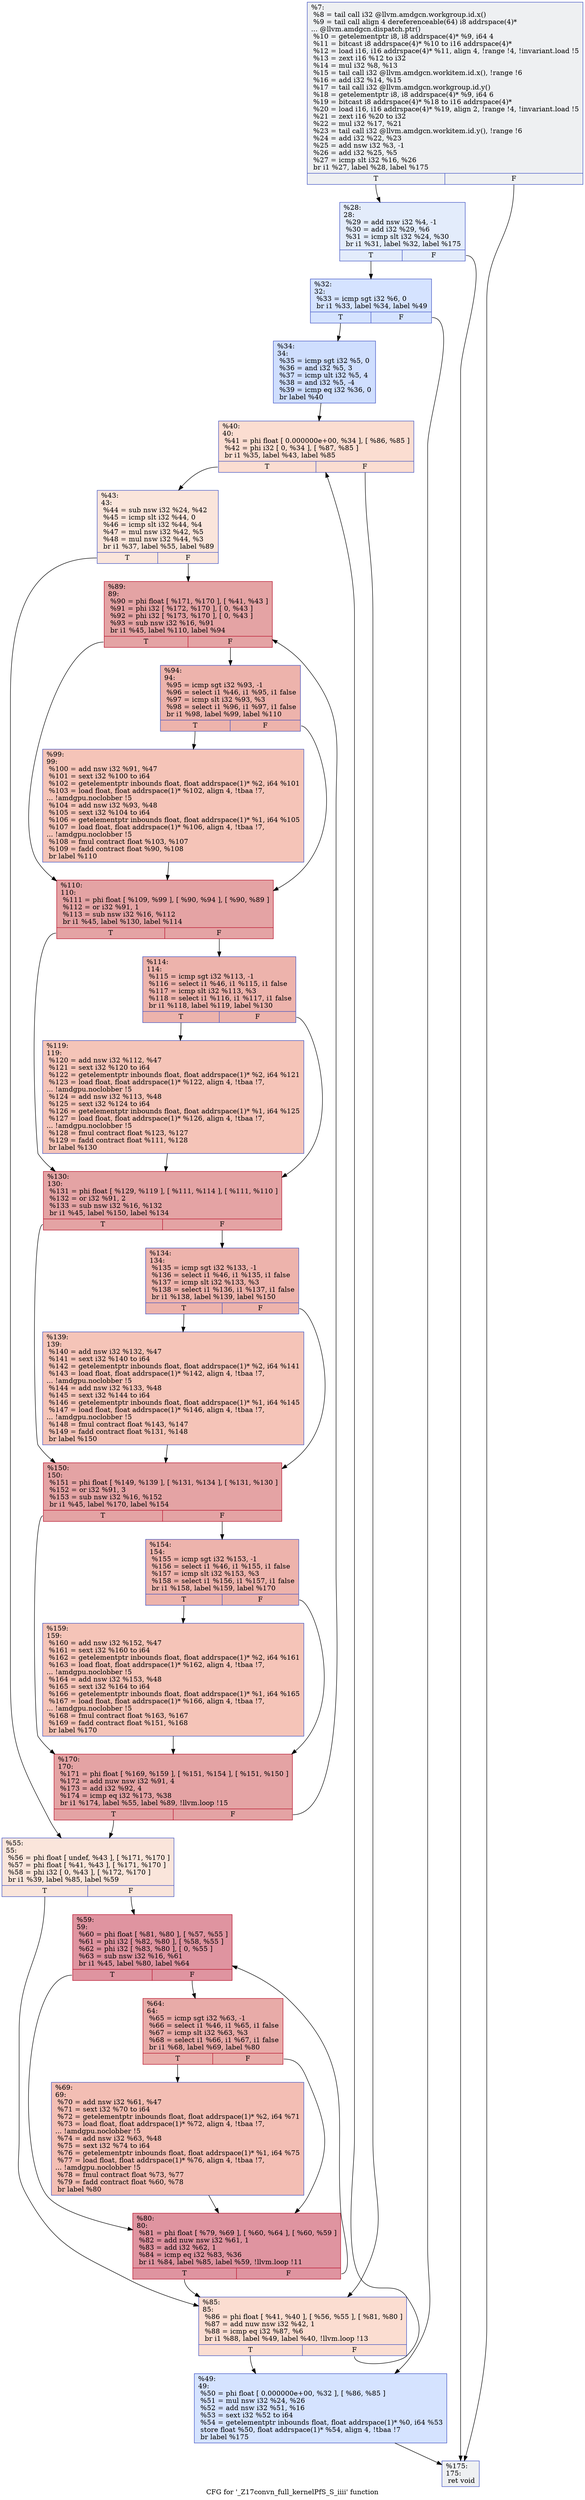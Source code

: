 digraph "CFG for '_Z17convn_full_kernelPfS_S_iiii' function" {
	label="CFG for '_Z17convn_full_kernelPfS_S_iiii' function";

	Node0x4c2b170 [shape=record,color="#3d50c3ff", style=filled, fillcolor="#d9dce170",label="{%7:\l  %8 = tail call i32 @llvm.amdgcn.workgroup.id.x()\l  %9 = tail call align 4 dereferenceable(64) i8 addrspace(4)*\l... @llvm.amdgcn.dispatch.ptr()\l  %10 = getelementptr i8, i8 addrspace(4)* %9, i64 4\l  %11 = bitcast i8 addrspace(4)* %10 to i16 addrspace(4)*\l  %12 = load i16, i16 addrspace(4)* %11, align 4, !range !4, !invariant.load !5\l  %13 = zext i16 %12 to i32\l  %14 = mul i32 %8, %13\l  %15 = tail call i32 @llvm.amdgcn.workitem.id.x(), !range !6\l  %16 = add i32 %14, %15\l  %17 = tail call i32 @llvm.amdgcn.workgroup.id.y()\l  %18 = getelementptr i8, i8 addrspace(4)* %9, i64 6\l  %19 = bitcast i8 addrspace(4)* %18 to i16 addrspace(4)*\l  %20 = load i16, i16 addrspace(4)* %19, align 2, !range !4, !invariant.load !5\l  %21 = zext i16 %20 to i32\l  %22 = mul i32 %17, %21\l  %23 = tail call i32 @llvm.amdgcn.workitem.id.y(), !range !6\l  %24 = add i32 %22, %23\l  %25 = add nsw i32 %3, -1\l  %26 = add i32 %25, %5\l  %27 = icmp slt i32 %16, %26\l  br i1 %27, label %28, label %175\l|{<s0>T|<s1>F}}"];
	Node0x4c2b170:s0 -> Node0x4c2eba0;
	Node0x4c2b170:s1 -> Node0x4c2ec30;
	Node0x4c2eba0 [shape=record,color="#3d50c3ff", style=filled, fillcolor="#bfd3f670",label="{%28:\l28:                                               \l  %29 = add nsw i32 %4, -1\l  %30 = add i32 %29, %6\l  %31 = icmp slt i32 %24, %30\l  br i1 %31, label %32, label %175\l|{<s0>T|<s1>F}}"];
	Node0x4c2eba0:s0 -> Node0x4c2ef20;
	Node0x4c2eba0:s1 -> Node0x4c2ec30;
	Node0x4c2ef20 [shape=record,color="#3d50c3ff", style=filled, fillcolor="#a1c0ff70",label="{%32:\l32:                                               \l  %33 = icmp sgt i32 %6, 0\l  br i1 %33, label %34, label %49\l|{<s0>T|<s1>F}}"];
	Node0x4c2ef20:s0 -> Node0x4c2d050;
	Node0x4c2ef20:s1 -> Node0x4c2f230;
	Node0x4c2d050 [shape=record,color="#3d50c3ff", style=filled, fillcolor="#93b5fe70",label="{%34:\l34:                                               \l  %35 = icmp sgt i32 %5, 0\l  %36 = and i32 %5, 3\l  %37 = icmp ult i32 %5, 4\l  %38 = and i32 %5, -4\l  %39 = icmp eq i32 %36, 0\l  br label %40\l}"];
	Node0x4c2d050 -> Node0x4c2f6d0;
	Node0x4c2f6d0 [shape=record,color="#3d50c3ff", style=filled, fillcolor="#f7b39670",label="{%40:\l40:                                               \l  %41 = phi float [ 0.000000e+00, %34 ], [ %86, %85 ]\l  %42 = phi i32 [ 0, %34 ], [ %87, %85 ]\l  br i1 %35, label %43, label %85\l|{<s0>T|<s1>F}}"];
	Node0x4c2f6d0:s0 -> Node0x4c30470;
	Node0x4c2f6d0:s1 -> Node0x4c30210;
	Node0x4c30470 [shape=record,color="#3d50c3ff", style=filled, fillcolor="#f4c5ad70",label="{%43:\l43:                                               \l  %44 = sub nsw i32 %24, %42\l  %45 = icmp slt i32 %44, 0\l  %46 = icmp slt i32 %44, %4\l  %47 = mul nsw i32 %42, %5\l  %48 = mul nsw i32 %44, %3\l  br i1 %37, label %55, label %89\l|{<s0>T|<s1>F}}"];
	Node0x4c30470:s0 -> Node0x4c30880;
	Node0x4c30470:s1 -> Node0x4c308d0;
	Node0x4c2f230 [shape=record,color="#3d50c3ff", style=filled, fillcolor="#a1c0ff70",label="{%49:\l49:                                               \l  %50 = phi float [ 0.000000e+00, %32 ], [ %86, %85 ]\l  %51 = mul nsw i32 %24, %26\l  %52 = add nsw i32 %51, %16\l  %53 = sext i32 %52 to i64\l  %54 = getelementptr inbounds float, float addrspace(1)* %0, i64 %53\l  store float %50, float addrspace(1)* %54, align 4, !tbaa !7\l  br label %175\l}"];
	Node0x4c2f230 -> Node0x4c2ec30;
	Node0x4c30880 [shape=record,color="#3d50c3ff", style=filled, fillcolor="#f4c5ad70",label="{%55:\l55:                                               \l  %56 = phi float [ undef, %43 ], [ %171, %170 ]\l  %57 = phi float [ %41, %43 ], [ %171, %170 ]\l  %58 = phi i32 [ 0, %43 ], [ %172, %170 ]\l  br i1 %39, label %85, label %59\l|{<s0>T|<s1>F}}"];
	Node0x4c30880:s0 -> Node0x4c30210;
	Node0x4c30880:s1 -> Node0x4c31640;
	Node0x4c31640 [shape=record,color="#b70d28ff", style=filled, fillcolor="#b70d2870",label="{%59:\l59:                                               \l  %60 = phi float [ %81, %80 ], [ %57, %55 ]\l  %61 = phi i32 [ %82, %80 ], [ %58, %55 ]\l  %62 = phi i32 [ %83, %80 ], [ 0, %55 ]\l  %63 = sub nsw i32 %16, %61\l  br i1 %45, label %80, label %64\l|{<s0>T|<s1>F}}"];
	Node0x4c31640:s0 -> Node0x4c317b0;
	Node0x4c31640:s1 -> Node0x4c31bc0;
	Node0x4c31bc0 [shape=record,color="#b70d28ff", style=filled, fillcolor="#cc403a70",label="{%64:\l64:                                               \l  %65 = icmp sgt i32 %63, -1\l  %66 = select i1 %46, i1 %65, i1 false\l  %67 = icmp slt i32 %63, %3\l  %68 = select i1 %66, i1 %67, i1 false\l  br i1 %68, label %69, label %80\l|{<s0>T|<s1>F}}"];
	Node0x4c31bc0:s0 -> Node0x4c321c0;
	Node0x4c31bc0:s1 -> Node0x4c317b0;
	Node0x4c321c0 [shape=record,color="#3d50c3ff", style=filled, fillcolor="#e36c5570",label="{%69:\l69:                                               \l  %70 = add nsw i32 %61, %47\l  %71 = sext i32 %70 to i64\l  %72 = getelementptr inbounds float, float addrspace(1)* %2, i64 %71\l  %73 = load float, float addrspace(1)* %72, align 4, !tbaa !7,\l... !amdgpu.noclobber !5\l  %74 = add nsw i32 %63, %48\l  %75 = sext i32 %74 to i64\l  %76 = getelementptr inbounds float, float addrspace(1)* %1, i64 %75\l  %77 = load float, float addrspace(1)* %76, align 4, !tbaa !7,\l... !amdgpu.noclobber !5\l  %78 = fmul contract float %73, %77\l  %79 = fadd contract float %60, %78\l  br label %80\l}"];
	Node0x4c321c0 -> Node0x4c317b0;
	Node0x4c317b0 [shape=record,color="#b70d28ff", style=filled, fillcolor="#b70d2870",label="{%80:\l80:                                               \l  %81 = phi float [ %79, %69 ], [ %60, %64 ], [ %60, %59 ]\l  %82 = add nuw nsw i32 %61, 1\l  %83 = add i32 %62, 1\l  %84 = icmp eq i32 %83, %36\l  br i1 %84, label %85, label %59, !llvm.loop !11\l|{<s0>T|<s1>F}}"];
	Node0x4c317b0:s0 -> Node0x4c30210;
	Node0x4c317b0:s1 -> Node0x4c31640;
	Node0x4c30210 [shape=record,color="#3d50c3ff", style=filled, fillcolor="#f7b39670",label="{%85:\l85:                                               \l  %86 = phi float [ %41, %40 ], [ %56, %55 ], [ %81, %80 ]\l  %87 = add nuw nsw i32 %42, 1\l  %88 = icmp eq i32 %87, %6\l  br i1 %88, label %49, label %40, !llvm.loop !13\l|{<s0>T|<s1>F}}"];
	Node0x4c30210:s0 -> Node0x4c2f230;
	Node0x4c30210:s1 -> Node0x4c2f6d0;
	Node0x4c308d0 [shape=record,color="#b70d28ff", style=filled, fillcolor="#c32e3170",label="{%89:\l89:                                               \l  %90 = phi float [ %171, %170 ], [ %41, %43 ]\l  %91 = phi i32 [ %172, %170 ], [ 0, %43 ]\l  %92 = phi i32 [ %173, %170 ], [ 0, %43 ]\l  %93 = sub nsw i32 %16, %91\l  br i1 %45, label %110, label %94\l|{<s0>T|<s1>F}}"];
	Node0x4c308d0:s0 -> Node0x4c338a0;
	Node0x4c308d0:s1 -> Node0x4c338f0;
	Node0x4c338f0 [shape=record,color="#3d50c3ff", style=filled, fillcolor="#d6524470",label="{%94:\l94:                                               \l  %95 = icmp sgt i32 %93, -1\l  %96 = select i1 %46, i1 %95, i1 false\l  %97 = icmp slt i32 %93, %3\l  %98 = select i1 %96, i1 %97, i1 false\l  br i1 %98, label %99, label %110\l|{<s0>T|<s1>F}}"];
	Node0x4c338f0:s0 -> Node0x4c33cb0;
	Node0x4c338f0:s1 -> Node0x4c338a0;
	Node0x4c33cb0 [shape=record,color="#3d50c3ff", style=filled, fillcolor="#e97a5f70",label="{%99:\l99:                                               \l  %100 = add nsw i32 %91, %47\l  %101 = sext i32 %100 to i64\l  %102 = getelementptr inbounds float, float addrspace(1)* %2, i64 %101\l  %103 = load float, float addrspace(1)* %102, align 4, !tbaa !7,\l... !amdgpu.noclobber !5\l  %104 = add nsw i32 %93, %48\l  %105 = sext i32 %104 to i64\l  %106 = getelementptr inbounds float, float addrspace(1)* %1, i64 %105\l  %107 = load float, float addrspace(1)* %106, align 4, !tbaa !7,\l... !amdgpu.noclobber !5\l  %108 = fmul contract float %103, %107\l  %109 = fadd contract float %90, %108\l  br label %110\l}"];
	Node0x4c33cb0 -> Node0x4c338a0;
	Node0x4c338a0 [shape=record,color="#b70d28ff", style=filled, fillcolor="#c32e3170",label="{%110:\l110:                                              \l  %111 = phi float [ %109, %99 ], [ %90, %94 ], [ %90, %89 ]\l  %112 = or i32 %91, 1\l  %113 = sub nsw i32 %16, %112\l  br i1 %45, label %130, label %114\l|{<s0>T|<s1>F}}"];
	Node0x4c338a0:s0 -> Node0x4c34590;
	Node0x4c338a0:s1 -> Node0x4c345e0;
	Node0x4c345e0 [shape=record,color="#3d50c3ff", style=filled, fillcolor="#d6524470",label="{%114:\l114:                                              \l  %115 = icmp sgt i32 %113, -1\l  %116 = select i1 %46, i1 %115, i1 false\l  %117 = icmp slt i32 %113, %3\l  %118 = select i1 %116, i1 %117, i1 false\l  br i1 %118, label %119, label %130\l|{<s0>T|<s1>F}}"];
	Node0x4c345e0:s0 -> Node0x4c349a0;
	Node0x4c345e0:s1 -> Node0x4c34590;
	Node0x4c349a0 [shape=record,color="#3d50c3ff", style=filled, fillcolor="#e97a5f70",label="{%119:\l119:                                              \l  %120 = add nsw i32 %112, %47\l  %121 = sext i32 %120 to i64\l  %122 = getelementptr inbounds float, float addrspace(1)* %2, i64 %121\l  %123 = load float, float addrspace(1)* %122, align 4, !tbaa !7,\l... !amdgpu.noclobber !5\l  %124 = add nsw i32 %113, %48\l  %125 = sext i32 %124 to i64\l  %126 = getelementptr inbounds float, float addrspace(1)* %1, i64 %125\l  %127 = load float, float addrspace(1)* %126, align 4, !tbaa !7,\l... !amdgpu.noclobber !5\l  %128 = fmul contract float %123, %127\l  %129 = fadd contract float %111, %128\l  br label %130\l}"];
	Node0x4c349a0 -> Node0x4c34590;
	Node0x4c34590 [shape=record,color="#b70d28ff", style=filled, fillcolor="#c32e3170",label="{%130:\l130:                                              \l  %131 = phi float [ %129, %119 ], [ %111, %114 ], [ %111, %110 ]\l  %132 = or i32 %91, 2\l  %133 = sub nsw i32 %16, %132\l  br i1 %45, label %150, label %134\l|{<s0>T|<s1>F}}"];
	Node0x4c34590:s0 -> Node0x4c31ff0;
	Node0x4c34590:s1 -> Node0x4c32040;
	Node0x4c32040 [shape=record,color="#3d50c3ff", style=filled, fillcolor="#d6524470",label="{%134:\l134:                                              \l  %135 = icmp sgt i32 %133, -1\l  %136 = select i1 %46, i1 %135, i1 false\l  %137 = icmp slt i32 %133, %3\l  %138 = select i1 %136, i1 %137, i1 false\l  br i1 %138, label %139, label %150\l|{<s0>T|<s1>F}}"];
	Node0x4c32040:s0 -> Node0x4c35ad0;
	Node0x4c32040:s1 -> Node0x4c31ff0;
	Node0x4c35ad0 [shape=record,color="#3d50c3ff", style=filled, fillcolor="#e97a5f70",label="{%139:\l139:                                              \l  %140 = add nsw i32 %132, %47\l  %141 = sext i32 %140 to i64\l  %142 = getelementptr inbounds float, float addrspace(1)* %2, i64 %141\l  %143 = load float, float addrspace(1)* %142, align 4, !tbaa !7,\l... !amdgpu.noclobber !5\l  %144 = add nsw i32 %133, %48\l  %145 = sext i32 %144 to i64\l  %146 = getelementptr inbounds float, float addrspace(1)* %1, i64 %145\l  %147 = load float, float addrspace(1)* %146, align 4, !tbaa !7,\l... !amdgpu.noclobber !5\l  %148 = fmul contract float %143, %147\l  %149 = fadd contract float %131, %148\l  br label %150\l}"];
	Node0x4c35ad0 -> Node0x4c31ff0;
	Node0x4c31ff0 [shape=record,color="#b70d28ff", style=filled, fillcolor="#c32e3170",label="{%150:\l150:                                              \l  %151 = phi float [ %149, %139 ], [ %131, %134 ], [ %131, %130 ]\l  %152 = or i32 %91, 3\l  %153 = sub nsw i32 %16, %152\l  br i1 %45, label %170, label %154\l|{<s0>T|<s1>F}}"];
	Node0x4c31ff0:s0 -> Node0x4c31330;
	Node0x4c31ff0:s1 -> Node0x4c36370;
	Node0x4c36370 [shape=record,color="#3d50c3ff", style=filled, fillcolor="#d6524470",label="{%154:\l154:                                              \l  %155 = icmp sgt i32 %153, -1\l  %156 = select i1 %46, i1 %155, i1 false\l  %157 = icmp slt i32 %153, %3\l  %158 = select i1 %156, i1 %157, i1 false\l  br i1 %158, label %159, label %170\l|{<s0>T|<s1>F}}"];
	Node0x4c36370:s0 -> Node0x4c366f0;
	Node0x4c36370:s1 -> Node0x4c31330;
	Node0x4c366f0 [shape=record,color="#3d50c3ff", style=filled, fillcolor="#e97a5f70",label="{%159:\l159:                                              \l  %160 = add nsw i32 %152, %47\l  %161 = sext i32 %160 to i64\l  %162 = getelementptr inbounds float, float addrspace(1)* %2, i64 %161\l  %163 = load float, float addrspace(1)* %162, align 4, !tbaa !7,\l... !amdgpu.noclobber !5\l  %164 = add nsw i32 %153, %48\l  %165 = sext i32 %164 to i64\l  %166 = getelementptr inbounds float, float addrspace(1)* %1, i64 %165\l  %167 = load float, float addrspace(1)* %166, align 4, !tbaa !7,\l... !amdgpu.noclobber !5\l  %168 = fmul contract float %163, %167\l  %169 = fadd contract float %151, %168\l  br label %170\l}"];
	Node0x4c366f0 -> Node0x4c31330;
	Node0x4c31330 [shape=record,color="#b70d28ff", style=filled, fillcolor="#c32e3170",label="{%170:\l170:                                              \l  %171 = phi float [ %169, %159 ], [ %151, %154 ], [ %151, %150 ]\l  %172 = add nuw nsw i32 %91, 4\l  %173 = add i32 %92, 4\l  %174 = icmp eq i32 %173, %38\l  br i1 %174, label %55, label %89, !llvm.loop !15\l|{<s0>T|<s1>F}}"];
	Node0x4c31330:s0 -> Node0x4c30880;
	Node0x4c31330:s1 -> Node0x4c308d0;
	Node0x4c2ec30 [shape=record,color="#3d50c3ff", style=filled, fillcolor="#d9dce170",label="{%175:\l175:                                              \l  ret void\l}"];
}
